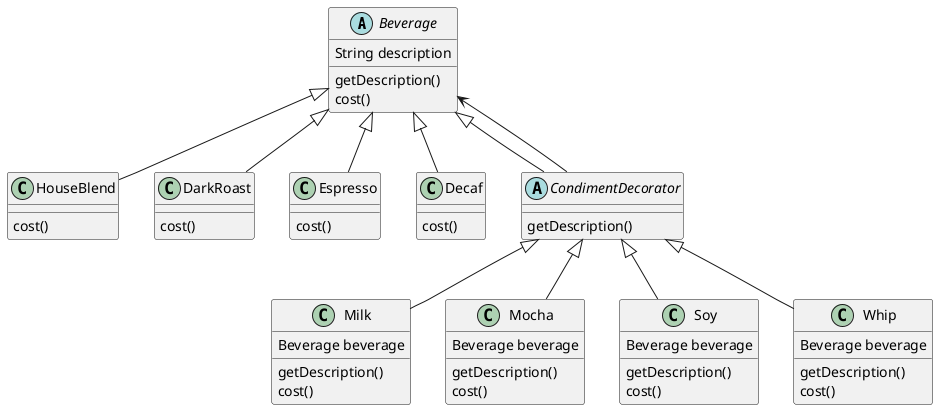 @startuml
    abstract class Beverage{
    String description
    getDescription()
    cost()
}

class HouseBlend{
    cost()
}
class DarkRoast{
   cost()
}
class Espresso{
  cost()
}
class Decaf{
   cost()
}

abstract class CondimentDecorator{
    getDescription()
}

class Milk{
    Beverage beverage
    getDescription()
    cost()
}
class Mocha{
    Beverage beverage
    getDescription()
    cost()
}
class Soy{
    Beverage beverage
    getDescription()
    cost()
}
class Whip{
    Beverage beverage
    getDescription()
    cost()
}

Beverage <|-- HouseBlend
Beverage <|-- DarkRoast
Beverage <|-- Espresso
Beverage <|-- Decaf

Beverage <|-- CondimentDecorator

CondimentDecorator <|-- Milk
CondimentDecorator <|-- Mocha
CondimentDecorator <|-- Soy
CondimentDecorator <|-- Whip

CondimentDecorator --> Beverage

@enduml
